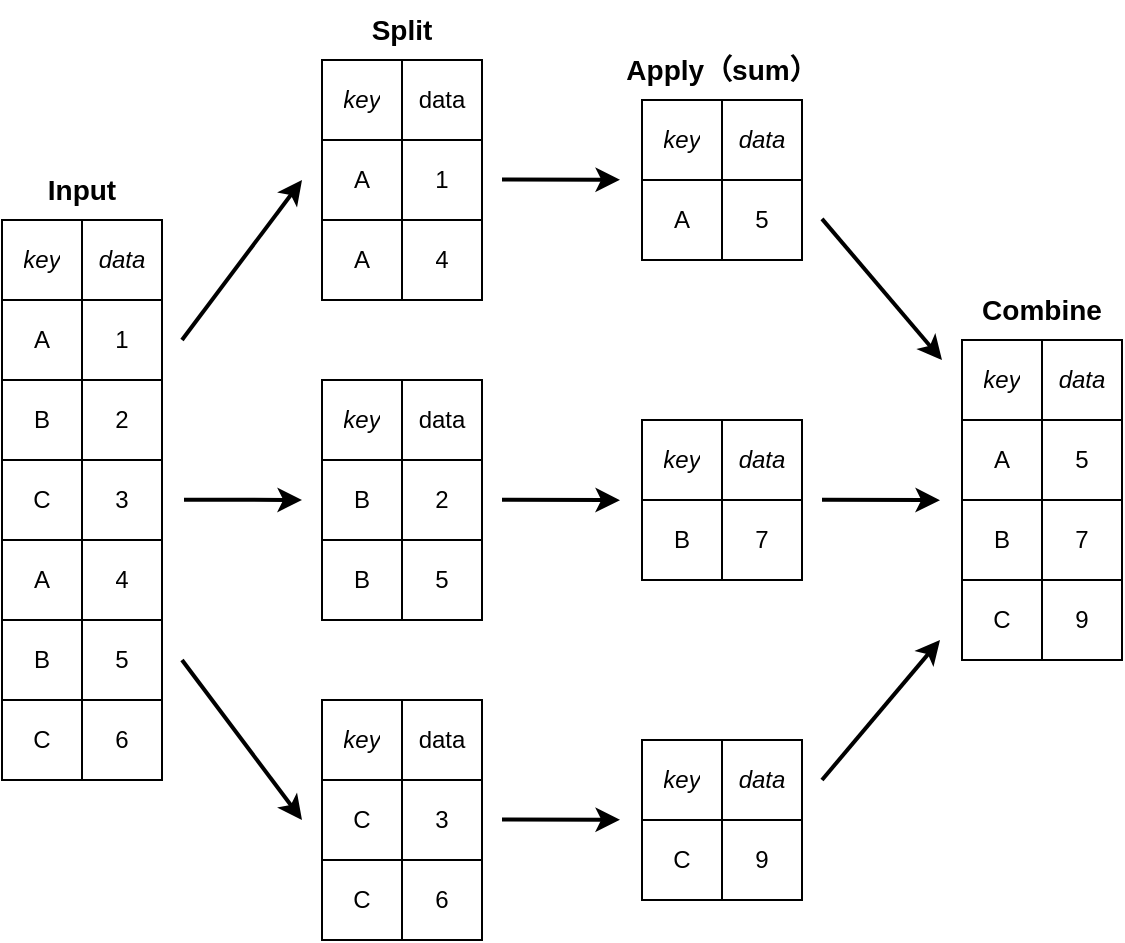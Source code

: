 <mxfile version="24.4.0" type="device">
  <diagram name="第 1 页" id="e9J4ykMBrmNgngUcdCq-">
    <mxGraphModel dx="989" dy="580" grid="1" gridSize="10" guides="1" tooltips="1" connect="1" arrows="1" fold="1" page="1" pageScale="1" pageWidth="827" pageHeight="1169" math="0" shadow="0">
      <root>
        <mxCell id="0" />
        <mxCell id="1" parent="0" />
        <mxCell id="Gnrm_EqYcTDhsiEzSkK8-1" value="" style="shape=table;startSize=0;container=1;collapsible=0;childLayout=tableLayout;" vertex="1" parent="1">
          <mxGeometry x="200" y="120" width="80" height="280" as="geometry" />
        </mxCell>
        <mxCell id="Gnrm_EqYcTDhsiEzSkK8-2" value="" style="shape=tableRow;horizontal=0;startSize=0;swimlaneHead=0;swimlaneBody=0;strokeColor=inherit;top=0;left=0;bottom=0;right=0;collapsible=0;dropTarget=0;fillColor=none;points=[[0,0.5],[1,0.5]];portConstraint=eastwest;" vertex="1" parent="Gnrm_EqYcTDhsiEzSkK8-1">
          <mxGeometry width="80" height="40" as="geometry" />
        </mxCell>
        <mxCell id="Gnrm_EqYcTDhsiEzSkK8-3" value="&lt;i&gt;key&lt;/i&gt;" style="shape=partialRectangle;html=1;whiteSpace=wrap;connectable=0;strokeColor=inherit;overflow=hidden;fillColor=none;top=0;left=0;bottom=0;right=0;pointerEvents=1;" vertex="1" parent="Gnrm_EqYcTDhsiEzSkK8-2">
          <mxGeometry width="40" height="40" as="geometry">
            <mxRectangle width="40" height="40" as="alternateBounds" />
          </mxGeometry>
        </mxCell>
        <mxCell id="Gnrm_EqYcTDhsiEzSkK8-4" value="&lt;i&gt;data&lt;/i&gt;" style="shape=partialRectangle;html=1;whiteSpace=wrap;connectable=0;strokeColor=inherit;overflow=hidden;fillColor=none;top=0;left=0;bottom=0;right=0;pointerEvents=1;" vertex="1" parent="Gnrm_EqYcTDhsiEzSkK8-2">
          <mxGeometry x="40" width="40" height="40" as="geometry">
            <mxRectangle width="40" height="40" as="alternateBounds" />
          </mxGeometry>
        </mxCell>
        <mxCell id="Gnrm_EqYcTDhsiEzSkK8-5" value="" style="shape=tableRow;horizontal=0;startSize=0;swimlaneHead=0;swimlaneBody=0;strokeColor=inherit;top=0;left=0;bottom=0;right=0;collapsible=0;dropTarget=0;fillColor=none;points=[[0,0.5],[1,0.5]];portConstraint=eastwest;" vertex="1" parent="Gnrm_EqYcTDhsiEzSkK8-1">
          <mxGeometry y="40" width="80" height="40" as="geometry" />
        </mxCell>
        <mxCell id="Gnrm_EqYcTDhsiEzSkK8-6" value="A" style="shape=partialRectangle;html=1;whiteSpace=wrap;connectable=0;strokeColor=inherit;overflow=hidden;fillColor=none;top=0;left=0;bottom=0;right=0;pointerEvents=1;" vertex="1" parent="Gnrm_EqYcTDhsiEzSkK8-5">
          <mxGeometry width="40" height="40" as="geometry">
            <mxRectangle width="40" height="40" as="alternateBounds" />
          </mxGeometry>
        </mxCell>
        <mxCell id="Gnrm_EqYcTDhsiEzSkK8-7" value="1" style="shape=partialRectangle;html=1;whiteSpace=wrap;connectable=0;strokeColor=inherit;overflow=hidden;fillColor=none;top=0;left=0;bottom=0;right=0;pointerEvents=1;" vertex="1" parent="Gnrm_EqYcTDhsiEzSkK8-5">
          <mxGeometry x="40" width="40" height="40" as="geometry">
            <mxRectangle width="40" height="40" as="alternateBounds" />
          </mxGeometry>
        </mxCell>
        <mxCell id="Gnrm_EqYcTDhsiEzSkK8-8" value="" style="shape=tableRow;horizontal=0;startSize=0;swimlaneHead=0;swimlaneBody=0;strokeColor=inherit;top=0;left=0;bottom=0;right=0;collapsible=0;dropTarget=0;fillColor=none;points=[[0,0.5],[1,0.5]];portConstraint=eastwest;" vertex="1" parent="Gnrm_EqYcTDhsiEzSkK8-1">
          <mxGeometry y="80" width="80" height="40" as="geometry" />
        </mxCell>
        <mxCell id="Gnrm_EqYcTDhsiEzSkK8-9" value="B" style="shape=partialRectangle;html=1;whiteSpace=wrap;connectable=0;strokeColor=inherit;overflow=hidden;fillColor=none;top=0;left=0;bottom=0;right=0;pointerEvents=1;" vertex="1" parent="Gnrm_EqYcTDhsiEzSkK8-8">
          <mxGeometry width="40" height="40" as="geometry">
            <mxRectangle width="40" height="40" as="alternateBounds" />
          </mxGeometry>
        </mxCell>
        <mxCell id="Gnrm_EqYcTDhsiEzSkK8-10" value="2" style="shape=partialRectangle;html=1;whiteSpace=wrap;connectable=0;strokeColor=inherit;overflow=hidden;fillColor=none;top=0;left=0;bottom=0;right=0;pointerEvents=1;" vertex="1" parent="Gnrm_EqYcTDhsiEzSkK8-8">
          <mxGeometry x="40" width="40" height="40" as="geometry">
            <mxRectangle width="40" height="40" as="alternateBounds" />
          </mxGeometry>
        </mxCell>
        <mxCell id="Gnrm_EqYcTDhsiEzSkK8-11" value="" style="shape=tableRow;horizontal=0;startSize=0;swimlaneHead=0;swimlaneBody=0;strokeColor=inherit;top=0;left=0;bottom=0;right=0;collapsible=0;dropTarget=0;fillColor=none;points=[[0,0.5],[1,0.5]];portConstraint=eastwest;" vertex="1" parent="Gnrm_EqYcTDhsiEzSkK8-1">
          <mxGeometry y="120" width="80" height="40" as="geometry" />
        </mxCell>
        <mxCell id="Gnrm_EqYcTDhsiEzSkK8-12" value="C" style="shape=partialRectangle;html=1;whiteSpace=wrap;connectable=0;strokeColor=inherit;overflow=hidden;fillColor=none;top=0;left=0;bottom=0;right=0;pointerEvents=1;" vertex="1" parent="Gnrm_EqYcTDhsiEzSkK8-11">
          <mxGeometry width="40" height="40" as="geometry">
            <mxRectangle width="40" height="40" as="alternateBounds" />
          </mxGeometry>
        </mxCell>
        <mxCell id="Gnrm_EqYcTDhsiEzSkK8-13" value="3" style="shape=partialRectangle;html=1;whiteSpace=wrap;connectable=0;strokeColor=inherit;overflow=hidden;fillColor=none;top=0;left=0;bottom=0;right=0;pointerEvents=1;" vertex="1" parent="Gnrm_EqYcTDhsiEzSkK8-11">
          <mxGeometry x="40" width="40" height="40" as="geometry">
            <mxRectangle width="40" height="40" as="alternateBounds" />
          </mxGeometry>
        </mxCell>
        <mxCell id="Gnrm_EqYcTDhsiEzSkK8-14" value="" style="shape=tableRow;horizontal=0;startSize=0;swimlaneHead=0;swimlaneBody=0;strokeColor=inherit;top=0;left=0;bottom=0;right=0;collapsible=0;dropTarget=0;fillColor=none;points=[[0,0.5],[1,0.5]];portConstraint=eastwest;" vertex="1" parent="Gnrm_EqYcTDhsiEzSkK8-1">
          <mxGeometry y="160" width="80" height="40" as="geometry" />
        </mxCell>
        <mxCell id="Gnrm_EqYcTDhsiEzSkK8-15" value="A" style="shape=partialRectangle;html=1;whiteSpace=wrap;connectable=0;strokeColor=inherit;overflow=hidden;fillColor=none;top=0;left=0;bottom=0;right=0;pointerEvents=1;" vertex="1" parent="Gnrm_EqYcTDhsiEzSkK8-14">
          <mxGeometry width="40" height="40" as="geometry">
            <mxRectangle width="40" height="40" as="alternateBounds" />
          </mxGeometry>
        </mxCell>
        <mxCell id="Gnrm_EqYcTDhsiEzSkK8-16" value="4" style="shape=partialRectangle;html=1;whiteSpace=wrap;connectable=0;strokeColor=inherit;overflow=hidden;fillColor=none;top=0;left=0;bottom=0;right=0;pointerEvents=1;" vertex="1" parent="Gnrm_EqYcTDhsiEzSkK8-14">
          <mxGeometry x="40" width="40" height="40" as="geometry">
            <mxRectangle width="40" height="40" as="alternateBounds" />
          </mxGeometry>
        </mxCell>
        <mxCell id="Gnrm_EqYcTDhsiEzSkK8-17" value="" style="shape=tableRow;horizontal=0;startSize=0;swimlaneHead=0;swimlaneBody=0;strokeColor=inherit;top=0;left=0;bottom=0;right=0;collapsible=0;dropTarget=0;fillColor=none;points=[[0,0.5],[1,0.5]];portConstraint=eastwest;" vertex="1" parent="Gnrm_EqYcTDhsiEzSkK8-1">
          <mxGeometry y="200" width="80" height="40" as="geometry" />
        </mxCell>
        <mxCell id="Gnrm_EqYcTDhsiEzSkK8-18" value="B" style="shape=partialRectangle;html=1;whiteSpace=wrap;connectable=0;strokeColor=inherit;overflow=hidden;fillColor=none;top=0;left=0;bottom=0;right=0;pointerEvents=1;" vertex="1" parent="Gnrm_EqYcTDhsiEzSkK8-17">
          <mxGeometry width="40" height="40" as="geometry">
            <mxRectangle width="40" height="40" as="alternateBounds" />
          </mxGeometry>
        </mxCell>
        <mxCell id="Gnrm_EqYcTDhsiEzSkK8-19" value="5" style="shape=partialRectangle;html=1;whiteSpace=wrap;connectable=0;strokeColor=inherit;overflow=hidden;fillColor=none;top=0;left=0;bottom=0;right=0;pointerEvents=1;" vertex="1" parent="Gnrm_EqYcTDhsiEzSkK8-17">
          <mxGeometry x="40" width="40" height="40" as="geometry">
            <mxRectangle width="40" height="40" as="alternateBounds" />
          </mxGeometry>
        </mxCell>
        <mxCell id="Gnrm_EqYcTDhsiEzSkK8-20" value="" style="shape=tableRow;horizontal=0;startSize=0;swimlaneHead=0;swimlaneBody=0;strokeColor=inherit;top=0;left=0;bottom=0;right=0;collapsible=0;dropTarget=0;fillColor=none;points=[[0,0.5],[1,0.5]];portConstraint=eastwest;" vertex="1" parent="Gnrm_EqYcTDhsiEzSkK8-1">
          <mxGeometry y="240" width="80" height="40" as="geometry" />
        </mxCell>
        <mxCell id="Gnrm_EqYcTDhsiEzSkK8-21" value="C" style="shape=partialRectangle;html=1;whiteSpace=wrap;connectable=0;strokeColor=inherit;overflow=hidden;fillColor=none;top=0;left=0;bottom=0;right=0;pointerEvents=1;" vertex="1" parent="Gnrm_EqYcTDhsiEzSkK8-20">
          <mxGeometry width="40" height="40" as="geometry">
            <mxRectangle width="40" height="40" as="alternateBounds" />
          </mxGeometry>
        </mxCell>
        <mxCell id="Gnrm_EqYcTDhsiEzSkK8-22" value="6" style="shape=partialRectangle;html=1;whiteSpace=wrap;connectable=0;strokeColor=inherit;overflow=hidden;fillColor=none;top=0;left=0;bottom=0;right=0;pointerEvents=1;" vertex="1" parent="Gnrm_EqYcTDhsiEzSkK8-20">
          <mxGeometry x="40" width="40" height="40" as="geometry">
            <mxRectangle width="40" height="40" as="alternateBounds" />
          </mxGeometry>
        </mxCell>
        <mxCell id="Gnrm_EqYcTDhsiEzSkK8-23" value="" style="shape=table;startSize=0;container=1;collapsible=0;childLayout=tableLayout;" vertex="1" parent="1">
          <mxGeometry x="360" y="40" width="80" height="120" as="geometry" />
        </mxCell>
        <mxCell id="Gnrm_EqYcTDhsiEzSkK8-24" value="" style="shape=tableRow;horizontal=0;startSize=0;swimlaneHead=0;swimlaneBody=0;strokeColor=inherit;top=0;left=0;bottom=0;right=0;collapsible=0;dropTarget=0;fillColor=none;points=[[0,0.5],[1,0.5]];portConstraint=eastwest;" vertex="1" parent="Gnrm_EqYcTDhsiEzSkK8-23">
          <mxGeometry width="80" height="40" as="geometry" />
        </mxCell>
        <mxCell id="Gnrm_EqYcTDhsiEzSkK8-25" value="&lt;i&gt;key&lt;/i&gt;" style="shape=partialRectangle;html=1;whiteSpace=wrap;connectable=0;strokeColor=inherit;overflow=hidden;fillColor=none;top=0;left=0;bottom=0;right=0;pointerEvents=1;" vertex="1" parent="Gnrm_EqYcTDhsiEzSkK8-24">
          <mxGeometry width="40" height="40" as="geometry">
            <mxRectangle width="40" height="40" as="alternateBounds" />
          </mxGeometry>
        </mxCell>
        <mxCell id="Gnrm_EqYcTDhsiEzSkK8-26" value="data" style="shape=partialRectangle;html=1;whiteSpace=wrap;connectable=0;strokeColor=inherit;overflow=hidden;fillColor=none;top=0;left=0;bottom=0;right=0;pointerEvents=1;" vertex="1" parent="Gnrm_EqYcTDhsiEzSkK8-24">
          <mxGeometry x="40" width="40" height="40" as="geometry">
            <mxRectangle width="40" height="40" as="alternateBounds" />
          </mxGeometry>
        </mxCell>
        <mxCell id="Gnrm_EqYcTDhsiEzSkK8-27" value="" style="shape=tableRow;horizontal=0;startSize=0;swimlaneHead=0;swimlaneBody=0;strokeColor=inherit;top=0;left=0;bottom=0;right=0;collapsible=0;dropTarget=0;fillColor=none;points=[[0,0.5],[1,0.5]];portConstraint=eastwest;" vertex="1" parent="Gnrm_EqYcTDhsiEzSkK8-23">
          <mxGeometry y="40" width="80" height="40" as="geometry" />
        </mxCell>
        <mxCell id="Gnrm_EqYcTDhsiEzSkK8-28" value="A" style="shape=partialRectangle;html=1;whiteSpace=wrap;connectable=0;strokeColor=inherit;overflow=hidden;fillColor=none;top=0;left=0;bottom=0;right=0;pointerEvents=1;" vertex="1" parent="Gnrm_EqYcTDhsiEzSkK8-27">
          <mxGeometry width="40" height="40" as="geometry">
            <mxRectangle width="40" height="40" as="alternateBounds" />
          </mxGeometry>
        </mxCell>
        <mxCell id="Gnrm_EqYcTDhsiEzSkK8-29" value="1" style="shape=partialRectangle;html=1;whiteSpace=wrap;connectable=0;strokeColor=inherit;overflow=hidden;fillColor=none;top=0;left=0;bottom=0;right=0;pointerEvents=1;" vertex="1" parent="Gnrm_EqYcTDhsiEzSkK8-27">
          <mxGeometry x="40" width="40" height="40" as="geometry">
            <mxRectangle width="40" height="40" as="alternateBounds" />
          </mxGeometry>
        </mxCell>
        <mxCell id="Gnrm_EqYcTDhsiEzSkK8-30" value="" style="shape=tableRow;horizontal=0;startSize=0;swimlaneHead=0;swimlaneBody=0;strokeColor=inherit;top=0;left=0;bottom=0;right=0;collapsible=0;dropTarget=0;fillColor=none;points=[[0,0.5],[1,0.5]];portConstraint=eastwest;" vertex="1" parent="Gnrm_EqYcTDhsiEzSkK8-23">
          <mxGeometry y="80" width="80" height="40" as="geometry" />
        </mxCell>
        <mxCell id="Gnrm_EqYcTDhsiEzSkK8-31" value="A" style="shape=partialRectangle;html=1;whiteSpace=wrap;connectable=0;strokeColor=inherit;overflow=hidden;fillColor=none;top=0;left=0;bottom=0;right=0;pointerEvents=1;" vertex="1" parent="Gnrm_EqYcTDhsiEzSkK8-30">
          <mxGeometry width="40" height="40" as="geometry">
            <mxRectangle width="40" height="40" as="alternateBounds" />
          </mxGeometry>
        </mxCell>
        <mxCell id="Gnrm_EqYcTDhsiEzSkK8-32" value="4" style="shape=partialRectangle;html=1;whiteSpace=wrap;connectable=0;strokeColor=inherit;overflow=hidden;fillColor=none;top=0;left=0;bottom=0;right=0;pointerEvents=1;" vertex="1" parent="Gnrm_EqYcTDhsiEzSkK8-30">
          <mxGeometry x="40" width="40" height="40" as="geometry">
            <mxRectangle width="40" height="40" as="alternateBounds" />
          </mxGeometry>
        </mxCell>
        <mxCell id="Gnrm_EqYcTDhsiEzSkK8-33" value="" style="shape=table;startSize=0;container=1;collapsible=0;childLayout=tableLayout;" vertex="1" parent="1">
          <mxGeometry x="360" y="200" width="80" height="120" as="geometry" />
        </mxCell>
        <mxCell id="Gnrm_EqYcTDhsiEzSkK8-34" value="" style="shape=tableRow;horizontal=0;startSize=0;swimlaneHead=0;swimlaneBody=0;strokeColor=inherit;top=0;left=0;bottom=0;right=0;collapsible=0;dropTarget=0;fillColor=none;points=[[0,0.5],[1,0.5]];portConstraint=eastwest;" vertex="1" parent="Gnrm_EqYcTDhsiEzSkK8-33">
          <mxGeometry width="80" height="40" as="geometry" />
        </mxCell>
        <mxCell id="Gnrm_EqYcTDhsiEzSkK8-35" value="&lt;i&gt;key&lt;/i&gt;" style="shape=partialRectangle;html=1;whiteSpace=wrap;connectable=0;strokeColor=inherit;overflow=hidden;fillColor=none;top=0;left=0;bottom=0;right=0;pointerEvents=1;" vertex="1" parent="Gnrm_EqYcTDhsiEzSkK8-34">
          <mxGeometry width="40" height="40" as="geometry">
            <mxRectangle width="40" height="40" as="alternateBounds" />
          </mxGeometry>
        </mxCell>
        <mxCell id="Gnrm_EqYcTDhsiEzSkK8-36" value="data" style="shape=partialRectangle;html=1;whiteSpace=wrap;connectable=0;strokeColor=inherit;overflow=hidden;fillColor=none;top=0;left=0;bottom=0;right=0;pointerEvents=1;" vertex="1" parent="Gnrm_EqYcTDhsiEzSkK8-34">
          <mxGeometry x="40" width="40" height="40" as="geometry">
            <mxRectangle width="40" height="40" as="alternateBounds" />
          </mxGeometry>
        </mxCell>
        <mxCell id="Gnrm_EqYcTDhsiEzSkK8-37" value="" style="shape=tableRow;horizontal=0;startSize=0;swimlaneHead=0;swimlaneBody=0;strokeColor=inherit;top=0;left=0;bottom=0;right=0;collapsible=0;dropTarget=0;fillColor=none;points=[[0,0.5],[1,0.5]];portConstraint=eastwest;" vertex="1" parent="Gnrm_EqYcTDhsiEzSkK8-33">
          <mxGeometry y="40" width="80" height="40" as="geometry" />
        </mxCell>
        <mxCell id="Gnrm_EqYcTDhsiEzSkK8-38" value="B" style="shape=partialRectangle;html=1;whiteSpace=wrap;connectable=0;strokeColor=inherit;overflow=hidden;fillColor=none;top=0;left=0;bottom=0;right=0;pointerEvents=1;" vertex="1" parent="Gnrm_EqYcTDhsiEzSkK8-37">
          <mxGeometry width="40" height="40" as="geometry">
            <mxRectangle width="40" height="40" as="alternateBounds" />
          </mxGeometry>
        </mxCell>
        <mxCell id="Gnrm_EqYcTDhsiEzSkK8-39" value="2" style="shape=partialRectangle;html=1;whiteSpace=wrap;connectable=0;strokeColor=inherit;overflow=hidden;fillColor=none;top=0;left=0;bottom=0;right=0;pointerEvents=1;" vertex="1" parent="Gnrm_EqYcTDhsiEzSkK8-37">
          <mxGeometry x="40" width="40" height="40" as="geometry">
            <mxRectangle width="40" height="40" as="alternateBounds" />
          </mxGeometry>
        </mxCell>
        <mxCell id="Gnrm_EqYcTDhsiEzSkK8-40" value="" style="shape=tableRow;horizontal=0;startSize=0;swimlaneHead=0;swimlaneBody=0;strokeColor=inherit;top=0;left=0;bottom=0;right=0;collapsible=0;dropTarget=0;fillColor=none;points=[[0,0.5],[1,0.5]];portConstraint=eastwest;" vertex="1" parent="Gnrm_EqYcTDhsiEzSkK8-33">
          <mxGeometry y="80" width="80" height="40" as="geometry" />
        </mxCell>
        <mxCell id="Gnrm_EqYcTDhsiEzSkK8-41" value="B" style="shape=partialRectangle;html=1;whiteSpace=wrap;connectable=0;strokeColor=inherit;overflow=hidden;fillColor=none;top=0;left=0;bottom=0;right=0;pointerEvents=1;" vertex="1" parent="Gnrm_EqYcTDhsiEzSkK8-40">
          <mxGeometry width="40" height="40" as="geometry">
            <mxRectangle width="40" height="40" as="alternateBounds" />
          </mxGeometry>
        </mxCell>
        <mxCell id="Gnrm_EqYcTDhsiEzSkK8-42" value="5" style="shape=partialRectangle;html=1;whiteSpace=wrap;connectable=0;strokeColor=inherit;overflow=hidden;fillColor=none;top=0;left=0;bottom=0;right=0;pointerEvents=1;" vertex="1" parent="Gnrm_EqYcTDhsiEzSkK8-40">
          <mxGeometry x="40" width="40" height="40" as="geometry">
            <mxRectangle width="40" height="40" as="alternateBounds" />
          </mxGeometry>
        </mxCell>
        <mxCell id="Gnrm_EqYcTDhsiEzSkK8-43" value="" style="shape=table;startSize=0;container=1;collapsible=0;childLayout=tableLayout;" vertex="1" parent="1">
          <mxGeometry x="360" y="360" width="80" height="120" as="geometry" />
        </mxCell>
        <mxCell id="Gnrm_EqYcTDhsiEzSkK8-44" value="" style="shape=tableRow;horizontal=0;startSize=0;swimlaneHead=0;swimlaneBody=0;strokeColor=inherit;top=0;left=0;bottom=0;right=0;collapsible=0;dropTarget=0;fillColor=none;points=[[0,0.5],[1,0.5]];portConstraint=eastwest;" vertex="1" parent="Gnrm_EqYcTDhsiEzSkK8-43">
          <mxGeometry width="80" height="40" as="geometry" />
        </mxCell>
        <mxCell id="Gnrm_EqYcTDhsiEzSkK8-45" value="&lt;i&gt;key&lt;/i&gt;" style="shape=partialRectangle;html=1;whiteSpace=wrap;connectable=0;strokeColor=inherit;overflow=hidden;fillColor=none;top=0;left=0;bottom=0;right=0;pointerEvents=1;" vertex="1" parent="Gnrm_EqYcTDhsiEzSkK8-44">
          <mxGeometry width="40" height="40" as="geometry">
            <mxRectangle width="40" height="40" as="alternateBounds" />
          </mxGeometry>
        </mxCell>
        <mxCell id="Gnrm_EqYcTDhsiEzSkK8-46" value="data" style="shape=partialRectangle;html=1;whiteSpace=wrap;connectable=0;strokeColor=inherit;overflow=hidden;fillColor=none;top=0;left=0;bottom=0;right=0;pointerEvents=1;" vertex="1" parent="Gnrm_EqYcTDhsiEzSkK8-44">
          <mxGeometry x="40" width="40" height="40" as="geometry">
            <mxRectangle width="40" height="40" as="alternateBounds" />
          </mxGeometry>
        </mxCell>
        <mxCell id="Gnrm_EqYcTDhsiEzSkK8-47" value="" style="shape=tableRow;horizontal=0;startSize=0;swimlaneHead=0;swimlaneBody=0;strokeColor=inherit;top=0;left=0;bottom=0;right=0;collapsible=0;dropTarget=0;fillColor=none;points=[[0,0.5],[1,0.5]];portConstraint=eastwest;" vertex="1" parent="Gnrm_EqYcTDhsiEzSkK8-43">
          <mxGeometry y="40" width="80" height="40" as="geometry" />
        </mxCell>
        <mxCell id="Gnrm_EqYcTDhsiEzSkK8-48" value="C" style="shape=partialRectangle;html=1;whiteSpace=wrap;connectable=0;strokeColor=inherit;overflow=hidden;fillColor=none;top=0;left=0;bottom=0;right=0;pointerEvents=1;" vertex="1" parent="Gnrm_EqYcTDhsiEzSkK8-47">
          <mxGeometry width="40" height="40" as="geometry">
            <mxRectangle width="40" height="40" as="alternateBounds" />
          </mxGeometry>
        </mxCell>
        <mxCell id="Gnrm_EqYcTDhsiEzSkK8-49" value="3" style="shape=partialRectangle;html=1;whiteSpace=wrap;connectable=0;strokeColor=inherit;overflow=hidden;fillColor=none;top=0;left=0;bottom=0;right=0;pointerEvents=1;" vertex="1" parent="Gnrm_EqYcTDhsiEzSkK8-47">
          <mxGeometry x="40" width="40" height="40" as="geometry">
            <mxRectangle width="40" height="40" as="alternateBounds" />
          </mxGeometry>
        </mxCell>
        <mxCell id="Gnrm_EqYcTDhsiEzSkK8-50" value="" style="shape=tableRow;horizontal=0;startSize=0;swimlaneHead=0;swimlaneBody=0;strokeColor=inherit;top=0;left=0;bottom=0;right=0;collapsible=0;dropTarget=0;fillColor=none;points=[[0,0.5],[1,0.5]];portConstraint=eastwest;" vertex="1" parent="Gnrm_EqYcTDhsiEzSkK8-43">
          <mxGeometry y="80" width="80" height="40" as="geometry" />
        </mxCell>
        <mxCell id="Gnrm_EqYcTDhsiEzSkK8-51" value="C" style="shape=partialRectangle;html=1;whiteSpace=wrap;connectable=0;strokeColor=inherit;overflow=hidden;fillColor=none;top=0;left=0;bottom=0;right=0;pointerEvents=1;" vertex="1" parent="Gnrm_EqYcTDhsiEzSkK8-50">
          <mxGeometry width="40" height="40" as="geometry">
            <mxRectangle width="40" height="40" as="alternateBounds" />
          </mxGeometry>
        </mxCell>
        <mxCell id="Gnrm_EqYcTDhsiEzSkK8-52" value="6" style="shape=partialRectangle;html=1;whiteSpace=wrap;connectable=0;strokeColor=inherit;overflow=hidden;fillColor=none;top=0;left=0;bottom=0;right=0;pointerEvents=1;" vertex="1" parent="Gnrm_EqYcTDhsiEzSkK8-50">
          <mxGeometry x="40" width="40" height="40" as="geometry">
            <mxRectangle width="40" height="40" as="alternateBounds" />
          </mxGeometry>
        </mxCell>
        <mxCell id="Gnrm_EqYcTDhsiEzSkK8-53" value="" style="shape=table;startSize=0;container=1;collapsible=0;childLayout=tableLayout;" vertex="1" parent="1">
          <mxGeometry x="520" y="60" width="80" height="80" as="geometry" />
        </mxCell>
        <mxCell id="Gnrm_EqYcTDhsiEzSkK8-54" value="" style="shape=tableRow;horizontal=0;startSize=0;swimlaneHead=0;swimlaneBody=0;strokeColor=inherit;top=0;left=0;bottom=0;right=0;collapsible=0;dropTarget=0;fillColor=none;points=[[0,0.5],[1,0.5]];portConstraint=eastwest;" vertex="1" parent="Gnrm_EqYcTDhsiEzSkK8-53">
          <mxGeometry width="80" height="40" as="geometry" />
        </mxCell>
        <mxCell id="Gnrm_EqYcTDhsiEzSkK8-55" value="&lt;i&gt;key&lt;/i&gt;" style="shape=partialRectangle;html=1;whiteSpace=wrap;connectable=0;strokeColor=inherit;overflow=hidden;fillColor=none;top=0;left=0;bottom=0;right=0;pointerEvents=1;" vertex="1" parent="Gnrm_EqYcTDhsiEzSkK8-54">
          <mxGeometry width="40" height="40" as="geometry">
            <mxRectangle width="40" height="40" as="alternateBounds" />
          </mxGeometry>
        </mxCell>
        <mxCell id="Gnrm_EqYcTDhsiEzSkK8-56" value="&lt;i&gt;data&lt;/i&gt;" style="shape=partialRectangle;html=1;whiteSpace=wrap;connectable=0;strokeColor=inherit;overflow=hidden;fillColor=none;top=0;left=0;bottom=0;right=0;pointerEvents=1;" vertex="1" parent="Gnrm_EqYcTDhsiEzSkK8-54">
          <mxGeometry x="40" width="40" height="40" as="geometry">
            <mxRectangle width="40" height="40" as="alternateBounds" />
          </mxGeometry>
        </mxCell>
        <mxCell id="Gnrm_EqYcTDhsiEzSkK8-57" value="" style="shape=tableRow;horizontal=0;startSize=0;swimlaneHead=0;swimlaneBody=0;strokeColor=inherit;top=0;left=0;bottom=0;right=0;collapsible=0;dropTarget=0;fillColor=none;points=[[0,0.5],[1,0.5]];portConstraint=eastwest;" vertex="1" parent="Gnrm_EqYcTDhsiEzSkK8-53">
          <mxGeometry y="40" width="80" height="40" as="geometry" />
        </mxCell>
        <mxCell id="Gnrm_EqYcTDhsiEzSkK8-58" value="A" style="shape=partialRectangle;html=1;whiteSpace=wrap;connectable=0;strokeColor=inherit;overflow=hidden;fillColor=none;top=0;left=0;bottom=0;right=0;pointerEvents=1;" vertex="1" parent="Gnrm_EqYcTDhsiEzSkK8-57">
          <mxGeometry width="40" height="40" as="geometry">
            <mxRectangle width="40" height="40" as="alternateBounds" />
          </mxGeometry>
        </mxCell>
        <mxCell id="Gnrm_EqYcTDhsiEzSkK8-59" value="5" style="shape=partialRectangle;html=1;whiteSpace=wrap;connectable=0;strokeColor=inherit;overflow=hidden;fillColor=none;top=0;left=0;bottom=0;right=0;pointerEvents=1;" vertex="1" parent="Gnrm_EqYcTDhsiEzSkK8-57">
          <mxGeometry x="40" width="40" height="40" as="geometry">
            <mxRectangle width="40" height="40" as="alternateBounds" />
          </mxGeometry>
        </mxCell>
        <mxCell id="Gnrm_EqYcTDhsiEzSkK8-60" value="" style="shape=table;startSize=0;container=1;collapsible=0;childLayout=tableLayout;" vertex="1" parent="1">
          <mxGeometry x="520" y="380" width="80" height="80" as="geometry" />
        </mxCell>
        <mxCell id="Gnrm_EqYcTDhsiEzSkK8-61" value="" style="shape=tableRow;horizontal=0;startSize=0;swimlaneHead=0;swimlaneBody=0;strokeColor=inherit;top=0;left=0;bottom=0;right=0;collapsible=0;dropTarget=0;fillColor=none;points=[[0,0.5],[1,0.5]];portConstraint=eastwest;" vertex="1" parent="Gnrm_EqYcTDhsiEzSkK8-60">
          <mxGeometry width="80" height="40" as="geometry" />
        </mxCell>
        <mxCell id="Gnrm_EqYcTDhsiEzSkK8-62" value="&lt;i&gt;key&lt;/i&gt;" style="shape=partialRectangle;html=1;whiteSpace=wrap;connectable=0;strokeColor=inherit;overflow=hidden;fillColor=none;top=0;left=0;bottom=0;right=0;pointerEvents=1;" vertex="1" parent="Gnrm_EqYcTDhsiEzSkK8-61">
          <mxGeometry width="40" height="40" as="geometry">
            <mxRectangle width="40" height="40" as="alternateBounds" />
          </mxGeometry>
        </mxCell>
        <mxCell id="Gnrm_EqYcTDhsiEzSkK8-63" value="&lt;i&gt;data&lt;/i&gt;" style="shape=partialRectangle;html=1;whiteSpace=wrap;connectable=0;strokeColor=inherit;overflow=hidden;fillColor=none;top=0;left=0;bottom=0;right=0;pointerEvents=1;" vertex="1" parent="Gnrm_EqYcTDhsiEzSkK8-61">
          <mxGeometry x="40" width="40" height="40" as="geometry">
            <mxRectangle width="40" height="40" as="alternateBounds" />
          </mxGeometry>
        </mxCell>
        <mxCell id="Gnrm_EqYcTDhsiEzSkK8-64" value="" style="shape=tableRow;horizontal=0;startSize=0;swimlaneHead=0;swimlaneBody=0;strokeColor=inherit;top=0;left=0;bottom=0;right=0;collapsible=0;dropTarget=0;fillColor=none;points=[[0,0.5],[1,0.5]];portConstraint=eastwest;" vertex="1" parent="Gnrm_EqYcTDhsiEzSkK8-60">
          <mxGeometry y="40" width="80" height="40" as="geometry" />
        </mxCell>
        <mxCell id="Gnrm_EqYcTDhsiEzSkK8-65" value="C" style="shape=partialRectangle;html=1;whiteSpace=wrap;connectable=0;strokeColor=inherit;overflow=hidden;fillColor=none;top=0;left=0;bottom=0;right=0;pointerEvents=1;" vertex="1" parent="Gnrm_EqYcTDhsiEzSkK8-64">
          <mxGeometry width="40" height="40" as="geometry">
            <mxRectangle width="40" height="40" as="alternateBounds" />
          </mxGeometry>
        </mxCell>
        <mxCell id="Gnrm_EqYcTDhsiEzSkK8-66" value="9" style="shape=partialRectangle;html=1;whiteSpace=wrap;connectable=0;strokeColor=inherit;overflow=hidden;fillColor=none;top=0;left=0;bottom=0;right=0;pointerEvents=1;" vertex="1" parent="Gnrm_EqYcTDhsiEzSkK8-64">
          <mxGeometry x="40" width="40" height="40" as="geometry">
            <mxRectangle width="40" height="40" as="alternateBounds" />
          </mxGeometry>
        </mxCell>
        <mxCell id="Gnrm_EqYcTDhsiEzSkK8-67" value="" style="shape=table;startSize=0;container=1;collapsible=0;childLayout=tableLayout;" vertex="1" parent="1">
          <mxGeometry x="520" y="220" width="80" height="80" as="geometry" />
        </mxCell>
        <mxCell id="Gnrm_EqYcTDhsiEzSkK8-68" value="" style="shape=tableRow;horizontal=0;startSize=0;swimlaneHead=0;swimlaneBody=0;strokeColor=inherit;top=0;left=0;bottom=0;right=0;collapsible=0;dropTarget=0;fillColor=none;points=[[0,0.5],[1,0.5]];portConstraint=eastwest;" vertex="1" parent="Gnrm_EqYcTDhsiEzSkK8-67">
          <mxGeometry width="80" height="40" as="geometry" />
        </mxCell>
        <mxCell id="Gnrm_EqYcTDhsiEzSkK8-69" value="&lt;i&gt;key&lt;/i&gt;" style="shape=partialRectangle;html=1;whiteSpace=wrap;connectable=0;strokeColor=inherit;overflow=hidden;fillColor=none;top=0;left=0;bottom=0;right=0;pointerEvents=1;" vertex="1" parent="Gnrm_EqYcTDhsiEzSkK8-68">
          <mxGeometry width="40" height="40" as="geometry">
            <mxRectangle width="40" height="40" as="alternateBounds" />
          </mxGeometry>
        </mxCell>
        <mxCell id="Gnrm_EqYcTDhsiEzSkK8-70" value="&lt;i&gt;data&lt;/i&gt;" style="shape=partialRectangle;html=1;whiteSpace=wrap;connectable=0;strokeColor=inherit;overflow=hidden;fillColor=none;top=0;left=0;bottom=0;right=0;pointerEvents=1;" vertex="1" parent="Gnrm_EqYcTDhsiEzSkK8-68">
          <mxGeometry x="40" width="40" height="40" as="geometry">
            <mxRectangle width="40" height="40" as="alternateBounds" />
          </mxGeometry>
        </mxCell>
        <mxCell id="Gnrm_EqYcTDhsiEzSkK8-71" value="" style="shape=tableRow;horizontal=0;startSize=0;swimlaneHead=0;swimlaneBody=0;strokeColor=inherit;top=0;left=0;bottom=0;right=0;collapsible=0;dropTarget=0;fillColor=none;points=[[0,0.5],[1,0.5]];portConstraint=eastwest;" vertex="1" parent="Gnrm_EqYcTDhsiEzSkK8-67">
          <mxGeometry y="40" width="80" height="40" as="geometry" />
        </mxCell>
        <mxCell id="Gnrm_EqYcTDhsiEzSkK8-72" value="B" style="shape=partialRectangle;html=1;whiteSpace=wrap;connectable=0;strokeColor=inherit;overflow=hidden;fillColor=none;top=0;left=0;bottom=0;right=0;pointerEvents=1;" vertex="1" parent="Gnrm_EqYcTDhsiEzSkK8-71">
          <mxGeometry width="40" height="40" as="geometry">
            <mxRectangle width="40" height="40" as="alternateBounds" />
          </mxGeometry>
        </mxCell>
        <mxCell id="Gnrm_EqYcTDhsiEzSkK8-73" value="7" style="shape=partialRectangle;html=1;whiteSpace=wrap;connectable=0;strokeColor=inherit;overflow=hidden;fillColor=none;top=0;left=0;bottom=0;right=0;pointerEvents=1;" vertex="1" parent="Gnrm_EqYcTDhsiEzSkK8-71">
          <mxGeometry x="40" width="40" height="40" as="geometry">
            <mxRectangle width="40" height="40" as="alternateBounds" />
          </mxGeometry>
        </mxCell>
        <mxCell id="Gnrm_EqYcTDhsiEzSkK8-74" value="" style="shape=table;startSize=0;container=1;collapsible=0;childLayout=tableLayout;" vertex="1" parent="1">
          <mxGeometry x="680" y="180" width="80" height="160" as="geometry" />
        </mxCell>
        <mxCell id="Gnrm_EqYcTDhsiEzSkK8-75" value="" style="shape=tableRow;horizontal=0;startSize=0;swimlaneHead=0;swimlaneBody=0;strokeColor=inherit;top=0;left=0;bottom=0;right=0;collapsible=0;dropTarget=0;fillColor=none;points=[[0,0.5],[1,0.5]];portConstraint=eastwest;" vertex="1" parent="Gnrm_EqYcTDhsiEzSkK8-74">
          <mxGeometry width="80" height="40" as="geometry" />
        </mxCell>
        <mxCell id="Gnrm_EqYcTDhsiEzSkK8-76" value="&lt;i&gt;key&lt;/i&gt;" style="shape=partialRectangle;html=1;whiteSpace=wrap;connectable=0;strokeColor=inherit;overflow=hidden;fillColor=none;top=0;left=0;bottom=0;right=0;pointerEvents=1;" vertex="1" parent="Gnrm_EqYcTDhsiEzSkK8-75">
          <mxGeometry width="40" height="40" as="geometry">
            <mxRectangle width="40" height="40" as="alternateBounds" />
          </mxGeometry>
        </mxCell>
        <mxCell id="Gnrm_EqYcTDhsiEzSkK8-77" value="&lt;i&gt;data&lt;/i&gt;" style="shape=partialRectangle;html=1;whiteSpace=wrap;connectable=0;strokeColor=inherit;overflow=hidden;fillColor=none;top=0;left=0;bottom=0;right=0;pointerEvents=1;" vertex="1" parent="Gnrm_EqYcTDhsiEzSkK8-75">
          <mxGeometry x="40" width="40" height="40" as="geometry">
            <mxRectangle width="40" height="40" as="alternateBounds" />
          </mxGeometry>
        </mxCell>
        <mxCell id="Gnrm_EqYcTDhsiEzSkK8-78" value="" style="shape=tableRow;horizontal=0;startSize=0;swimlaneHead=0;swimlaneBody=0;strokeColor=inherit;top=0;left=0;bottom=0;right=0;collapsible=0;dropTarget=0;fillColor=none;points=[[0,0.5],[1,0.5]];portConstraint=eastwest;" vertex="1" parent="Gnrm_EqYcTDhsiEzSkK8-74">
          <mxGeometry y="40" width="80" height="40" as="geometry" />
        </mxCell>
        <mxCell id="Gnrm_EqYcTDhsiEzSkK8-79" value="A" style="shape=partialRectangle;html=1;whiteSpace=wrap;connectable=0;strokeColor=inherit;overflow=hidden;fillColor=none;top=0;left=0;bottom=0;right=0;pointerEvents=1;" vertex="1" parent="Gnrm_EqYcTDhsiEzSkK8-78">
          <mxGeometry width="40" height="40" as="geometry">
            <mxRectangle width="40" height="40" as="alternateBounds" />
          </mxGeometry>
        </mxCell>
        <mxCell id="Gnrm_EqYcTDhsiEzSkK8-80" value="5" style="shape=partialRectangle;html=1;whiteSpace=wrap;connectable=0;strokeColor=inherit;overflow=hidden;fillColor=none;top=0;left=0;bottom=0;right=0;pointerEvents=1;" vertex="1" parent="Gnrm_EqYcTDhsiEzSkK8-78">
          <mxGeometry x="40" width="40" height="40" as="geometry">
            <mxRectangle width="40" height="40" as="alternateBounds" />
          </mxGeometry>
        </mxCell>
        <mxCell id="Gnrm_EqYcTDhsiEzSkK8-81" value="" style="shape=tableRow;horizontal=0;startSize=0;swimlaneHead=0;swimlaneBody=0;strokeColor=inherit;top=0;left=0;bottom=0;right=0;collapsible=0;dropTarget=0;fillColor=none;points=[[0,0.5],[1,0.5]];portConstraint=eastwest;" vertex="1" parent="Gnrm_EqYcTDhsiEzSkK8-74">
          <mxGeometry y="80" width="80" height="40" as="geometry" />
        </mxCell>
        <mxCell id="Gnrm_EqYcTDhsiEzSkK8-82" value="B" style="shape=partialRectangle;html=1;whiteSpace=wrap;connectable=0;strokeColor=inherit;overflow=hidden;fillColor=none;top=0;left=0;bottom=0;right=0;pointerEvents=1;" vertex="1" parent="Gnrm_EqYcTDhsiEzSkK8-81">
          <mxGeometry width="40" height="40" as="geometry">
            <mxRectangle width="40" height="40" as="alternateBounds" />
          </mxGeometry>
        </mxCell>
        <mxCell id="Gnrm_EqYcTDhsiEzSkK8-83" value="7" style="shape=partialRectangle;html=1;whiteSpace=wrap;connectable=0;strokeColor=inherit;overflow=hidden;fillColor=none;top=0;left=0;bottom=0;right=0;pointerEvents=1;" vertex="1" parent="Gnrm_EqYcTDhsiEzSkK8-81">
          <mxGeometry x="40" width="40" height="40" as="geometry">
            <mxRectangle width="40" height="40" as="alternateBounds" />
          </mxGeometry>
        </mxCell>
        <mxCell id="Gnrm_EqYcTDhsiEzSkK8-84" value="" style="shape=tableRow;horizontal=0;startSize=0;swimlaneHead=0;swimlaneBody=0;strokeColor=inherit;top=0;left=0;bottom=0;right=0;collapsible=0;dropTarget=0;fillColor=none;points=[[0,0.5],[1,0.5]];portConstraint=eastwest;" vertex="1" parent="Gnrm_EqYcTDhsiEzSkK8-74">
          <mxGeometry y="120" width="80" height="40" as="geometry" />
        </mxCell>
        <mxCell id="Gnrm_EqYcTDhsiEzSkK8-85" value="C" style="shape=partialRectangle;html=1;whiteSpace=wrap;connectable=0;strokeColor=inherit;overflow=hidden;fillColor=none;top=0;left=0;bottom=0;right=0;pointerEvents=1;" vertex="1" parent="Gnrm_EqYcTDhsiEzSkK8-84">
          <mxGeometry width="40" height="40" as="geometry">
            <mxRectangle width="40" height="40" as="alternateBounds" />
          </mxGeometry>
        </mxCell>
        <mxCell id="Gnrm_EqYcTDhsiEzSkK8-86" value="9" style="shape=partialRectangle;html=1;whiteSpace=wrap;connectable=0;strokeColor=inherit;overflow=hidden;fillColor=none;top=0;left=0;bottom=0;right=0;pointerEvents=1;" vertex="1" parent="Gnrm_EqYcTDhsiEzSkK8-84">
          <mxGeometry x="40" width="40" height="40" as="geometry">
            <mxRectangle width="40" height="40" as="alternateBounds" />
          </mxGeometry>
        </mxCell>
        <mxCell id="Gnrm_EqYcTDhsiEzSkK8-87" value="" style="endArrow=classic;html=1;rounded=0;strokeWidth=2;" edge="1" parent="1">
          <mxGeometry width="50" height="50" relative="1" as="geometry">
            <mxPoint x="291" y="259.82" as="sourcePoint" />
            <mxPoint x="350" y="260" as="targetPoint" />
          </mxGeometry>
        </mxCell>
        <mxCell id="Gnrm_EqYcTDhsiEzSkK8-88" value="" style="endArrow=classic;html=1;rounded=0;strokeWidth=2;" edge="1" parent="1">
          <mxGeometry width="50" height="50" relative="1" as="geometry">
            <mxPoint x="290" y="180" as="sourcePoint" />
            <mxPoint x="350" y="100" as="targetPoint" />
          </mxGeometry>
        </mxCell>
        <mxCell id="Gnrm_EqYcTDhsiEzSkK8-89" value="" style="endArrow=classic;html=1;rounded=0;strokeWidth=2;" edge="1" parent="1">
          <mxGeometry width="50" height="50" relative="1" as="geometry">
            <mxPoint x="290" y="340" as="sourcePoint" />
            <mxPoint x="350" y="420" as="targetPoint" />
          </mxGeometry>
        </mxCell>
        <mxCell id="Gnrm_EqYcTDhsiEzSkK8-90" value="" style="endArrow=classic;html=1;rounded=0;strokeWidth=2;" edge="1" parent="1">
          <mxGeometry width="50" height="50" relative="1" as="geometry">
            <mxPoint x="610" y="259.89" as="sourcePoint" />
            <mxPoint x="669" y="260.07" as="targetPoint" />
          </mxGeometry>
        </mxCell>
        <mxCell id="Gnrm_EqYcTDhsiEzSkK8-91" value="" style="endArrow=classic;html=1;rounded=0;strokeWidth=2;" edge="1" parent="1">
          <mxGeometry width="50" height="50" relative="1" as="geometry">
            <mxPoint x="450" y="259.89" as="sourcePoint" />
            <mxPoint x="509" y="260.07" as="targetPoint" />
          </mxGeometry>
        </mxCell>
        <mxCell id="Gnrm_EqYcTDhsiEzSkK8-92" value="" style="endArrow=classic;html=1;rounded=0;strokeWidth=2;" edge="1" parent="1">
          <mxGeometry width="50" height="50" relative="1" as="geometry">
            <mxPoint x="450" y="419.71" as="sourcePoint" />
            <mxPoint x="509" y="419.89" as="targetPoint" />
          </mxGeometry>
        </mxCell>
        <mxCell id="Gnrm_EqYcTDhsiEzSkK8-93" value="" style="endArrow=classic;html=1;rounded=0;strokeWidth=2;" edge="1" parent="1">
          <mxGeometry width="50" height="50" relative="1" as="geometry">
            <mxPoint x="450" y="99.71" as="sourcePoint" />
            <mxPoint x="509" y="99.89" as="targetPoint" />
          </mxGeometry>
        </mxCell>
        <mxCell id="Gnrm_EqYcTDhsiEzSkK8-94" value="" style="endArrow=classic;html=1;rounded=0;strokeWidth=2;" edge="1" parent="1">
          <mxGeometry width="50" height="50" relative="1" as="geometry">
            <mxPoint x="610" y="400" as="sourcePoint" />
            <mxPoint x="669" y="330" as="targetPoint" />
          </mxGeometry>
        </mxCell>
        <mxCell id="Gnrm_EqYcTDhsiEzSkK8-95" value="" style="endArrow=classic;html=1;rounded=0;strokeWidth=2;" edge="1" parent="1">
          <mxGeometry width="50" height="50" relative="1" as="geometry">
            <mxPoint x="610" y="119.43" as="sourcePoint" />
            <mxPoint x="670" y="190" as="targetPoint" />
          </mxGeometry>
        </mxCell>
        <mxCell id="Gnrm_EqYcTDhsiEzSkK8-96" value="&lt;b&gt;&lt;font style=&quot;font-size: 14px;&quot;&gt;Input&lt;/font&gt;&lt;/b&gt;" style="text;html=1;align=center;verticalAlign=middle;whiteSpace=wrap;rounded=0;" vertex="1" parent="1">
          <mxGeometry x="200" y="90" width="80" height="30" as="geometry" />
        </mxCell>
        <mxCell id="Gnrm_EqYcTDhsiEzSkK8-97" value="&lt;b&gt;&lt;font style=&quot;font-size: 14px;&quot;&gt;Combine&lt;/font&gt;&lt;/b&gt;" style="text;html=1;align=center;verticalAlign=middle;whiteSpace=wrap;rounded=0;" vertex="1" parent="1">
          <mxGeometry x="680" y="150" width="80" height="30" as="geometry" />
        </mxCell>
        <mxCell id="Gnrm_EqYcTDhsiEzSkK8-98" value="&lt;b&gt;&lt;font style=&quot;font-size: 14px;&quot;&gt;Apply（sum）&lt;/font&gt;&lt;/b&gt;" style="text;html=1;align=center;verticalAlign=middle;whiteSpace=wrap;rounded=0;" vertex="1" parent="1">
          <mxGeometry x="510" y="30" width="100" height="30" as="geometry" />
        </mxCell>
        <mxCell id="Gnrm_EqYcTDhsiEzSkK8-99" value="&lt;b&gt;&lt;font style=&quot;font-size: 14px;&quot;&gt;Split&lt;/font&gt;&lt;/b&gt;" style="text;html=1;align=center;verticalAlign=middle;whiteSpace=wrap;rounded=0;" vertex="1" parent="1">
          <mxGeometry x="360" y="10" width="80" height="30" as="geometry" />
        </mxCell>
      </root>
    </mxGraphModel>
  </diagram>
</mxfile>

